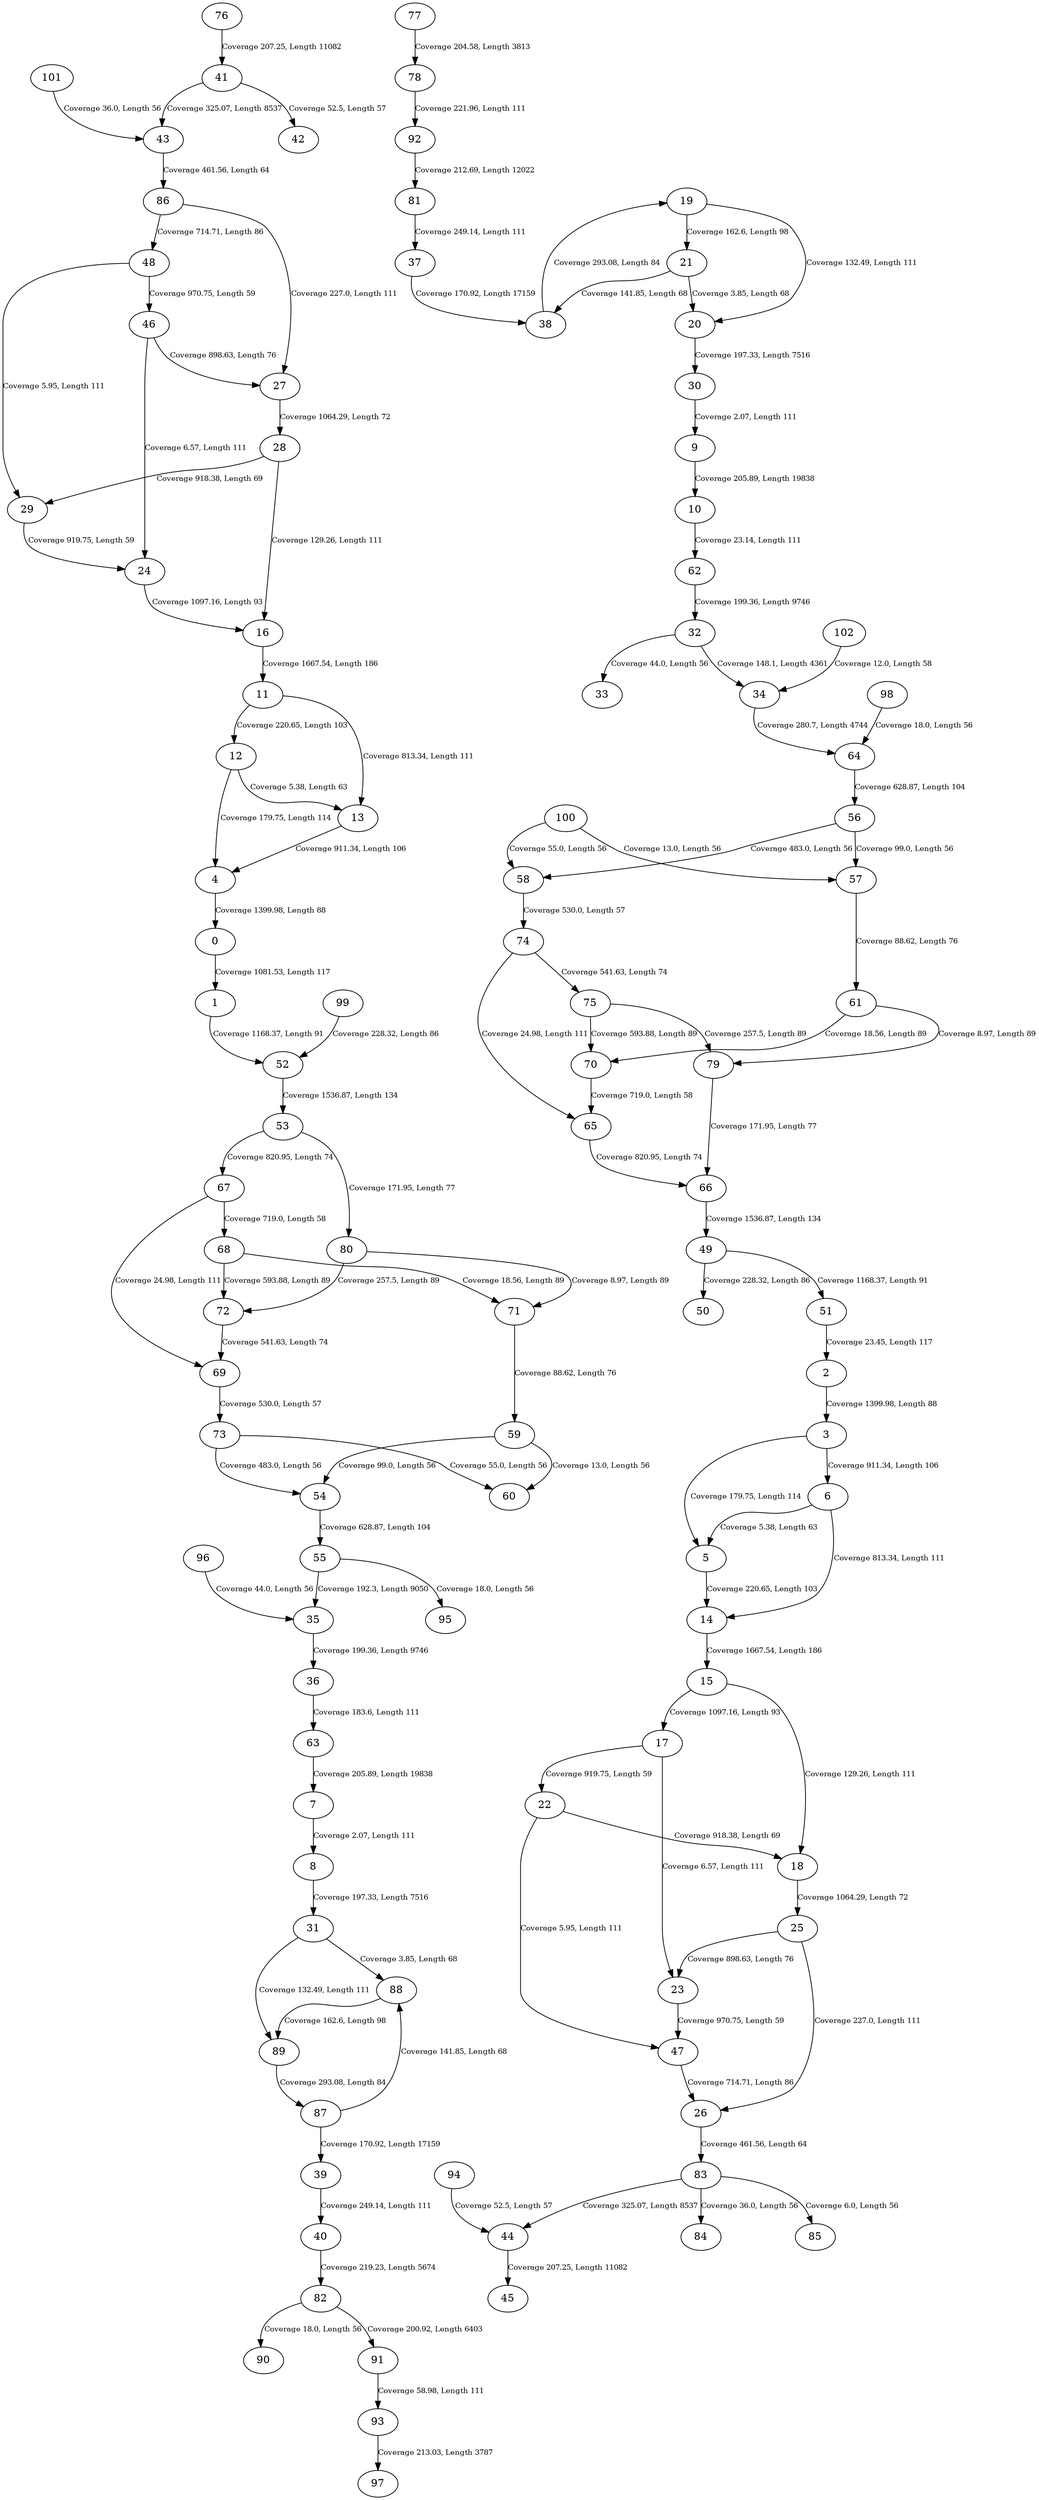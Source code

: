 strict digraph "" {
	0 -> 1	[fontsize=10,
		label="Coverage 1081.53, Length 117"];
	1 -> 52	[fontsize=10,
		label="Coverage 1168.37, Length 91"];
	2 -> 3	[fontsize=10,
		label="Coverage 1399.98, Length 88"];
	3 -> 5	[fontsize=10,
		label="Coverage 179.75, Length 114"];
	3 -> 6	[fontsize=10,
		label="Coverage 911.34, Length 106"];
	4 -> 0	[fontsize=10,
		label="Coverage 1399.98, Length 88"];
	5 -> 14	[fontsize=10,
		label="Coverage 220.65, Length 103"];
	6 -> 5	[fontsize=10,
		label="Coverage 5.38, Length 63"];
	6 -> 14	[fontsize=10,
		label="Coverage 813.34, Length 111"];
	7 -> 8	[fontsize=10,
		label="Coverage 2.07, Length 111"];
	8 -> 31	[fontsize=10,
		label="Coverage 197.33, Length 7516"];
	9 -> 10	[fontsize=10,
		label="Coverage 205.89, Length 19838"];
	10 -> 62	[fontsize=10,
		label="Coverage 23.14, Length 111"];
	11 -> 12	[fontsize=10,
		label="Coverage 220.65, Length 103"];
	11 -> 13	[fontsize=10,
		label="Coverage 813.34, Length 111"];
	12 -> 4	[fontsize=10,
		label="Coverage 179.75, Length 114"];
	12 -> 13	[fontsize=10,
		label="Coverage 5.38, Length 63"];
	13 -> 4	[fontsize=10,
		label="Coverage 911.34, Length 106"];
	14 -> 15	[fontsize=10,
		label="Coverage 1667.54, Length 186"];
	15 -> 17	[fontsize=10,
		label="Coverage 1097.16, Length 93"];
	15 -> 18	[fontsize=10,
		label="Coverage 129.26, Length 111"];
	16 -> 11	[fontsize=10,
		label="Coverage 1667.54, Length 186"];
	17 -> 22	[fontsize=10,
		label="Coverage 919.75, Length 59"];
	17 -> 23	[fontsize=10,
		label="Coverage 6.57, Length 111"];
	18 -> 25	[fontsize=10,
		label="Coverage 1064.29, Length 72"];
	19 -> 20	[fontsize=10,
		label="Coverage 132.49, Length 111"];
	19 -> 21	[fontsize=10,
		label="Coverage 162.6, Length 98"];
	20 -> 30	[fontsize=10,
		label="Coverage 197.33, Length 7516"];
	21 -> 20	[fontsize=10,
		label="Coverage 3.85, Length 68"];
	21 -> 38	[fontsize=10,
		label="Coverage 141.85, Length 68"];
	22 -> 18	[fontsize=10,
		label="Coverage 918.38, Length 69"];
	22 -> 47	[fontsize=10,
		label="Coverage 5.95, Length 111"];
	23 -> 47	[fontsize=10,
		label="Coverage 970.75, Length 59"];
	24 -> 16	[fontsize=10,
		label="Coverage 1097.16, Length 93"];
	25 -> 23	[fontsize=10,
		label="Coverage 898.63, Length 76"];
	25 -> 26	[fontsize=10,
		label="Coverage 227.0, Length 111"];
	26 -> 83	[fontsize=10,
		label="Coverage 461.56, Length 64"];
	27 -> 28	[fontsize=10,
		label="Coverage 1064.29, Length 72"];
	28 -> 16	[fontsize=10,
		label="Coverage 129.26, Length 111"];
	28 -> 29	[fontsize=10,
		label="Coverage 918.38, Length 69"];
	29 -> 24	[fontsize=10,
		label="Coverage 919.75, Length 59"];
	30 -> 9	[fontsize=10,
		label="Coverage 2.07, Length 111"];
	31 -> 88	[fontsize=10,
		label="Coverage 3.85, Length 68"];
	31 -> 89	[fontsize=10,
		label="Coverage 132.49, Length 111"];
	32 -> 33	[fontsize=10,
		label="Coverage 44.0, Length 56"];
	32 -> 34	[fontsize=10,
		label="Coverage 148.1, Length 4361"];
	34 -> 64	[fontsize=10,
		label="Coverage 280.7, Length 4744"];
	35 -> 36	[fontsize=10,
		label="Coverage 199.36, Length 9746"];
	36 -> 63	[fontsize=10,
		label="Coverage 183.6, Length 111"];
	37 -> 38	[fontsize=10,
		label="Coverage 170.92, Length 17159"];
	38 -> 19	[fontsize=10,
		label="Coverage 293.08, Length 84"];
	39 -> 40	[fontsize=10,
		label="Coverage 249.14, Length 111"];
	40 -> 82	[fontsize=10,
		label="Coverage 219.23, Length 5674"];
	41 -> 42	[fontsize=10,
		label="Coverage 52.5, Length 57"];
	41 -> 43	[fontsize=10,
		label="Coverage 325.07, Length 8537"];
	43 -> 86	[fontsize=10,
		label="Coverage 461.56, Length 64"];
	44 -> 45	[fontsize=10,
		label="Coverage 207.25, Length 11082"];
	46 -> 24	[fontsize=10,
		label="Coverage 6.57, Length 111"];
	46 -> 27	[fontsize=10,
		label="Coverage 898.63, Length 76"];
	47 -> 26	[fontsize=10,
		label="Coverage 714.71, Length 86"];
	48 -> 29	[fontsize=10,
		label="Coverage 5.95, Length 111"];
	48 -> 46	[fontsize=10,
		label="Coverage 970.75, Length 59"];
	49 -> 50	[fontsize=10,
		label="Coverage 228.32, Length 86"];
	49 -> 51	[fontsize=10,
		label="Coverage 1168.37, Length 91"];
	51 -> 2	[fontsize=10,
		label="Coverage 23.45, Length 117"];
	52 -> 53	[fontsize=10,
		label="Coverage 1536.87, Length 134"];
	53 -> 67	[fontsize=10,
		label="Coverage 820.95, Length 74"];
	53 -> 80	[fontsize=10,
		label="Coverage 171.95, Length 77"];
	54 -> 55	[fontsize=10,
		label="Coverage 628.87, Length 104"];
	55 -> 35	[fontsize=10,
		label="Coverage 192.3, Length 9050"];
	55 -> 95	[fontsize=10,
		label="Coverage 18.0, Length 56"];
	56 -> 57	[fontsize=10,
		label="Coverage 99.0, Length 56"];
	56 -> 58	[fontsize=10,
		label="Coverage 483.0, Length 56"];
	57 -> 61	[fontsize=10,
		label="Coverage 88.62, Length 76"];
	58 -> 74	[fontsize=10,
		label="Coverage 530.0, Length 57"];
	59 -> 54	[fontsize=10,
		label="Coverage 99.0, Length 56"];
	59 -> 60	[fontsize=10,
		label="Coverage 13.0, Length 56"];
	61 -> 70	[fontsize=10,
		label="Coverage 18.56, Length 89"];
	61 -> 79	[fontsize=10,
		label="Coverage 8.97, Length 89"];
	62 -> 32	[fontsize=10,
		label="Coverage 199.36, Length 9746"];
	63 -> 7	[fontsize=10,
		label="Coverage 205.89, Length 19838"];
	64 -> 56	[fontsize=10,
		label="Coverage 628.87, Length 104"];
	65 -> 66	[fontsize=10,
		label="Coverage 820.95, Length 74"];
	66 -> 49	[fontsize=10,
		label="Coverage 1536.87, Length 134"];
	67 -> 68	[fontsize=10,
		label="Coverage 719.0, Length 58"];
	67 -> 69	[fontsize=10,
		label="Coverage 24.98, Length 111"];
	68 -> 71	[fontsize=10,
		label="Coverage 18.56, Length 89"];
	68 -> 72	[fontsize=10,
		label="Coverage 593.88, Length 89"];
	69 -> 73	[fontsize=10,
		label="Coverage 530.0, Length 57"];
	70 -> 65	[fontsize=10,
		label="Coverage 719.0, Length 58"];
	71 -> 59	[fontsize=10,
		label="Coverage 88.62, Length 76"];
	72 -> 69	[fontsize=10,
		label="Coverage 541.63, Length 74"];
	73 -> 54	[fontsize=10,
		label="Coverage 483.0, Length 56"];
	73 -> 60	[fontsize=10,
		label="Coverage 55.0, Length 56"];
	74 -> 65	[fontsize=10,
		label="Coverage 24.98, Length 111"];
	74 -> 75	[fontsize=10,
		label="Coverage 541.63, Length 74"];
	75 -> 70	[fontsize=10,
		label="Coverage 593.88, Length 89"];
	75 -> 79	[fontsize=10,
		label="Coverage 257.5, Length 89"];
	76 -> 41	[fontsize=10,
		label="Coverage 207.25, Length 11082"];
	77 -> 78	[fontsize=10,
		label="Coverage 204.58, Length 3813"];
	78 -> 92	[fontsize=10,
		label="Coverage 221.96, Length 111"];
	79 -> 66	[fontsize=10,
		label="Coverage 171.95, Length 77"];
	80 -> 71	[fontsize=10,
		label="Coverage 8.97, Length 89"];
	80 -> 72	[fontsize=10,
		label="Coverage 257.5, Length 89"];
	81 -> 37	[fontsize=10,
		label="Coverage 249.14, Length 111"];
	82 -> 90	[fontsize=10,
		label="Coverage 18.0, Length 56"];
	82 -> 91	[fontsize=10,
		label="Coverage 200.92, Length 6403"];
	83 -> 44	[fontsize=10,
		label="Coverage 325.07, Length 8537"];
	83 -> 84	[fontsize=10,
		label="Coverage 36.0, Length 56"];
	83 -> 85	[fontsize=10,
		label="Coverage 6.0, Length 56"];
	86 -> 27	[fontsize=10,
		label="Coverage 227.0, Length 111"];
	86 -> 48	[fontsize=10,
		label="Coverage 714.71, Length 86"];
	87 -> 39	[fontsize=10,
		label="Coverage 170.92, Length 17159"];
	87 -> 88	[fontsize=10,
		label="Coverage 141.85, Length 68"];
	88 -> 89	[fontsize=10,
		label="Coverage 162.6, Length 98"];
	89 -> 87	[fontsize=10,
		label="Coverage 293.08, Length 84"];
	91 -> 93	[fontsize=10,
		label="Coverage 58.98, Length 111"];
	92 -> 81	[fontsize=10,
		label="Coverage 212.69, Length 12022"];
	93 -> 97	[fontsize=10,
		label="Coverage 213.03, Length 3787"];
	94 -> 44	[fontsize=10,
		label="Coverage 52.5, Length 57"];
	96 -> 35	[fontsize=10,
		label="Coverage 44.0, Length 56"];
	98 -> 64	[fontsize=10,
		label="Coverage 18.0, Length 56"];
	99 -> 52	[fontsize=10,
		label="Coverage 228.32, Length 86"];
	100 -> 57	[fontsize=10,
		label="Coverage 13.0, Length 56"];
	100 -> 58	[fontsize=10,
		label="Coverage 55.0, Length 56"];
	101 -> 43	[fontsize=10,
		label="Coverage 36.0, Length 56"];
	102 -> 34	[fontsize=10,
		label="Coverage 12.0, Length 58"];
}
